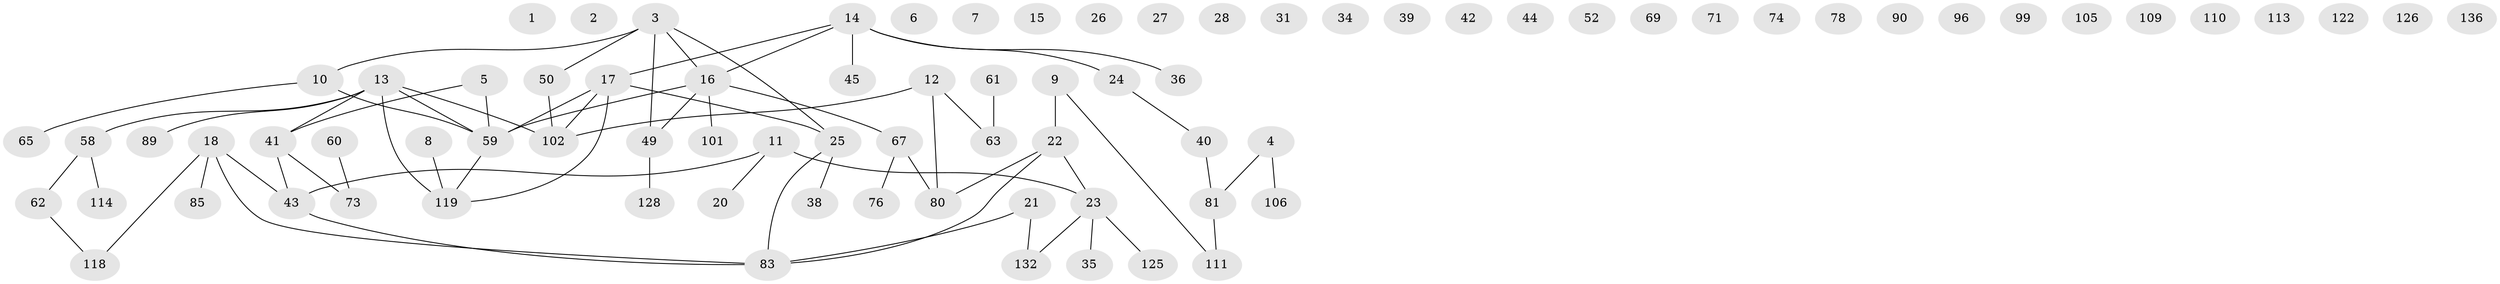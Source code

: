 // original degree distribution, {0: 0.18115942028985507, 2: 0.2608695652173913, 1: 0.2826086956521739, 3: 0.13768115942028986, 4: 0.09420289855072464, 5: 0.028985507246376812, 6: 0.014492753623188406}
// Generated by graph-tools (version 1.1) at 2025/13/03/09/25 04:13:14]
// undirected, 81 vertices, 69 edges
graph export_dot {
graph [start="1"]
  node [color=gray90,style=filled];
  1;
  2;
  3 [super="+19+107"];
  4 [super="+33"];
  5 [super="+115"];
  6;
  7;
  8 [super="+117"];
  9 [super="+103+131"];
  10 [super="+29+133"];
  11 [super="+88+120+130"];
  12 [super="+47"];
  13 [super="+77+108"];
  14 [super="+57+66+94"];
  15;
  16 [super="+72+134"];
  17 [super="+84+98+121"];
  18 [super="+37+53+82"];
  20;
  21 [super="+56"];
  22 [super="+138"];
  23 [super="+123"];
  24 [super="+32"];
  25 [super="+30+100"];
  26;
  27 [super="+46"];
  28 [super="+68"];
  31;
  34;
  35;
  36;
  38 [super="+51"];
  39;
  40 [super="+124"];
  41 [super="+48+55+112"];
  42;
  43 [super="+54"];
  44;
  45;
  49 [super="+93"];
  50 [super="+70"];
  52;
  58 [super="+87"];
  59 [super="+97"];
  60 [super="+79"];
  61 [super="+91"];
  62 [super="+64+75"];
  63 [super="+116"];
  65 [super="+92"];
  67 [super="+95"];
  69;
  71;
  73;
  74 [super="+104+135"];
  76;
  78;
  80;
  81 [super="+86"];
  83 [super="+137"];
  85;
  89;
  90;
  96;
  99;
  101;
  102;
  105;
  106;
  109;
  110;
  111 [super="+129"];
  113;
  114;
  118 [super="+127"];
  119;
  122;
  125;
  126;
  128;
  132;
  136;
  3 -- 16;
  3 -- 10;
  3 -- 50;
  3 -- 25;
  3 -- 49;
  4 -- 81;
  4 -- 106;
  5 -- 41;
  5 -- 59;
  8 -- 119;
  9 -- 22;
  9 -- 111;
  10 -- 59;
  10 -- 65;
  11 -- 43;
  11 -- 20;
  11 -- 23;
  12 -- 80;
  12 -- 102;
  12 -- 63;
  13 -- 119;
  13 -- 102;
  13 -- 89;
  13 -- 41;
  13 -- 58;
  13 -- 59;
  14 -- 36;
  14 -- 45;
  14 -- 16;
  14 -- 17;
  14 -- 24;
  16 -- 101;
  16 -- 59;
  16 -- 49;
  16 -- 67;
  17 -- 102;
  17 -- 119;
  17 -- 25;
  17 -- 59;
  18 -- 83;
  18 -- 85;
  18 -- 118;
  18 -- 43;
  21 -- 83;
  21 -- 132;
  22 -- 80;
  22 -- 83;
  22 -- 23;
  23 -- 35;
  23 -- 132;
  23 -- 125;
  24 -- 40;
  25 -- 38;
  25 -- 83;
  40 -- 81;
  41 -- 73;
  41 -- 43;
  43 -- 83;
  49 -- 128;
  50 -- 102;
  58 -- 114;
  58 -- 62;
  59 -- 119;
  60 -- 73;
  61 -- 63;
  62 -- 118;
  67 -- 80;
  67 -- 76;
  81 -- 111;
}

